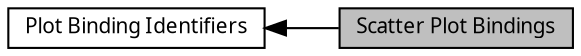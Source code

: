 digraph "Scatter Plot Bindings"
{
  bgcolor="transparent";
  edge [fontname="Lucinda Grande",fontsize="10",labelfontname="Lucinda Grande",labelfontsize="10"];
  node [fontname="Lucinda Grande",fontsize="10",shape=box];
  rankdir=LR;
  Node2 [label="Plot Binding Identifiers",height=0.2,width=0.4,color="black",URL="$group__plot_bindings.html",tooltip="Binding identifiers for all plots."];
  Node1 [label="Scatter Plot Bindings",height=0.2,width=0.4,color="black", fillcolor="grey75", style="filled", fontcolor="black",tooltip="Binding identifiers for scatter plots."];
  Node2->Node1 [shape=plaintext, dir="back", style="solid"];
}
